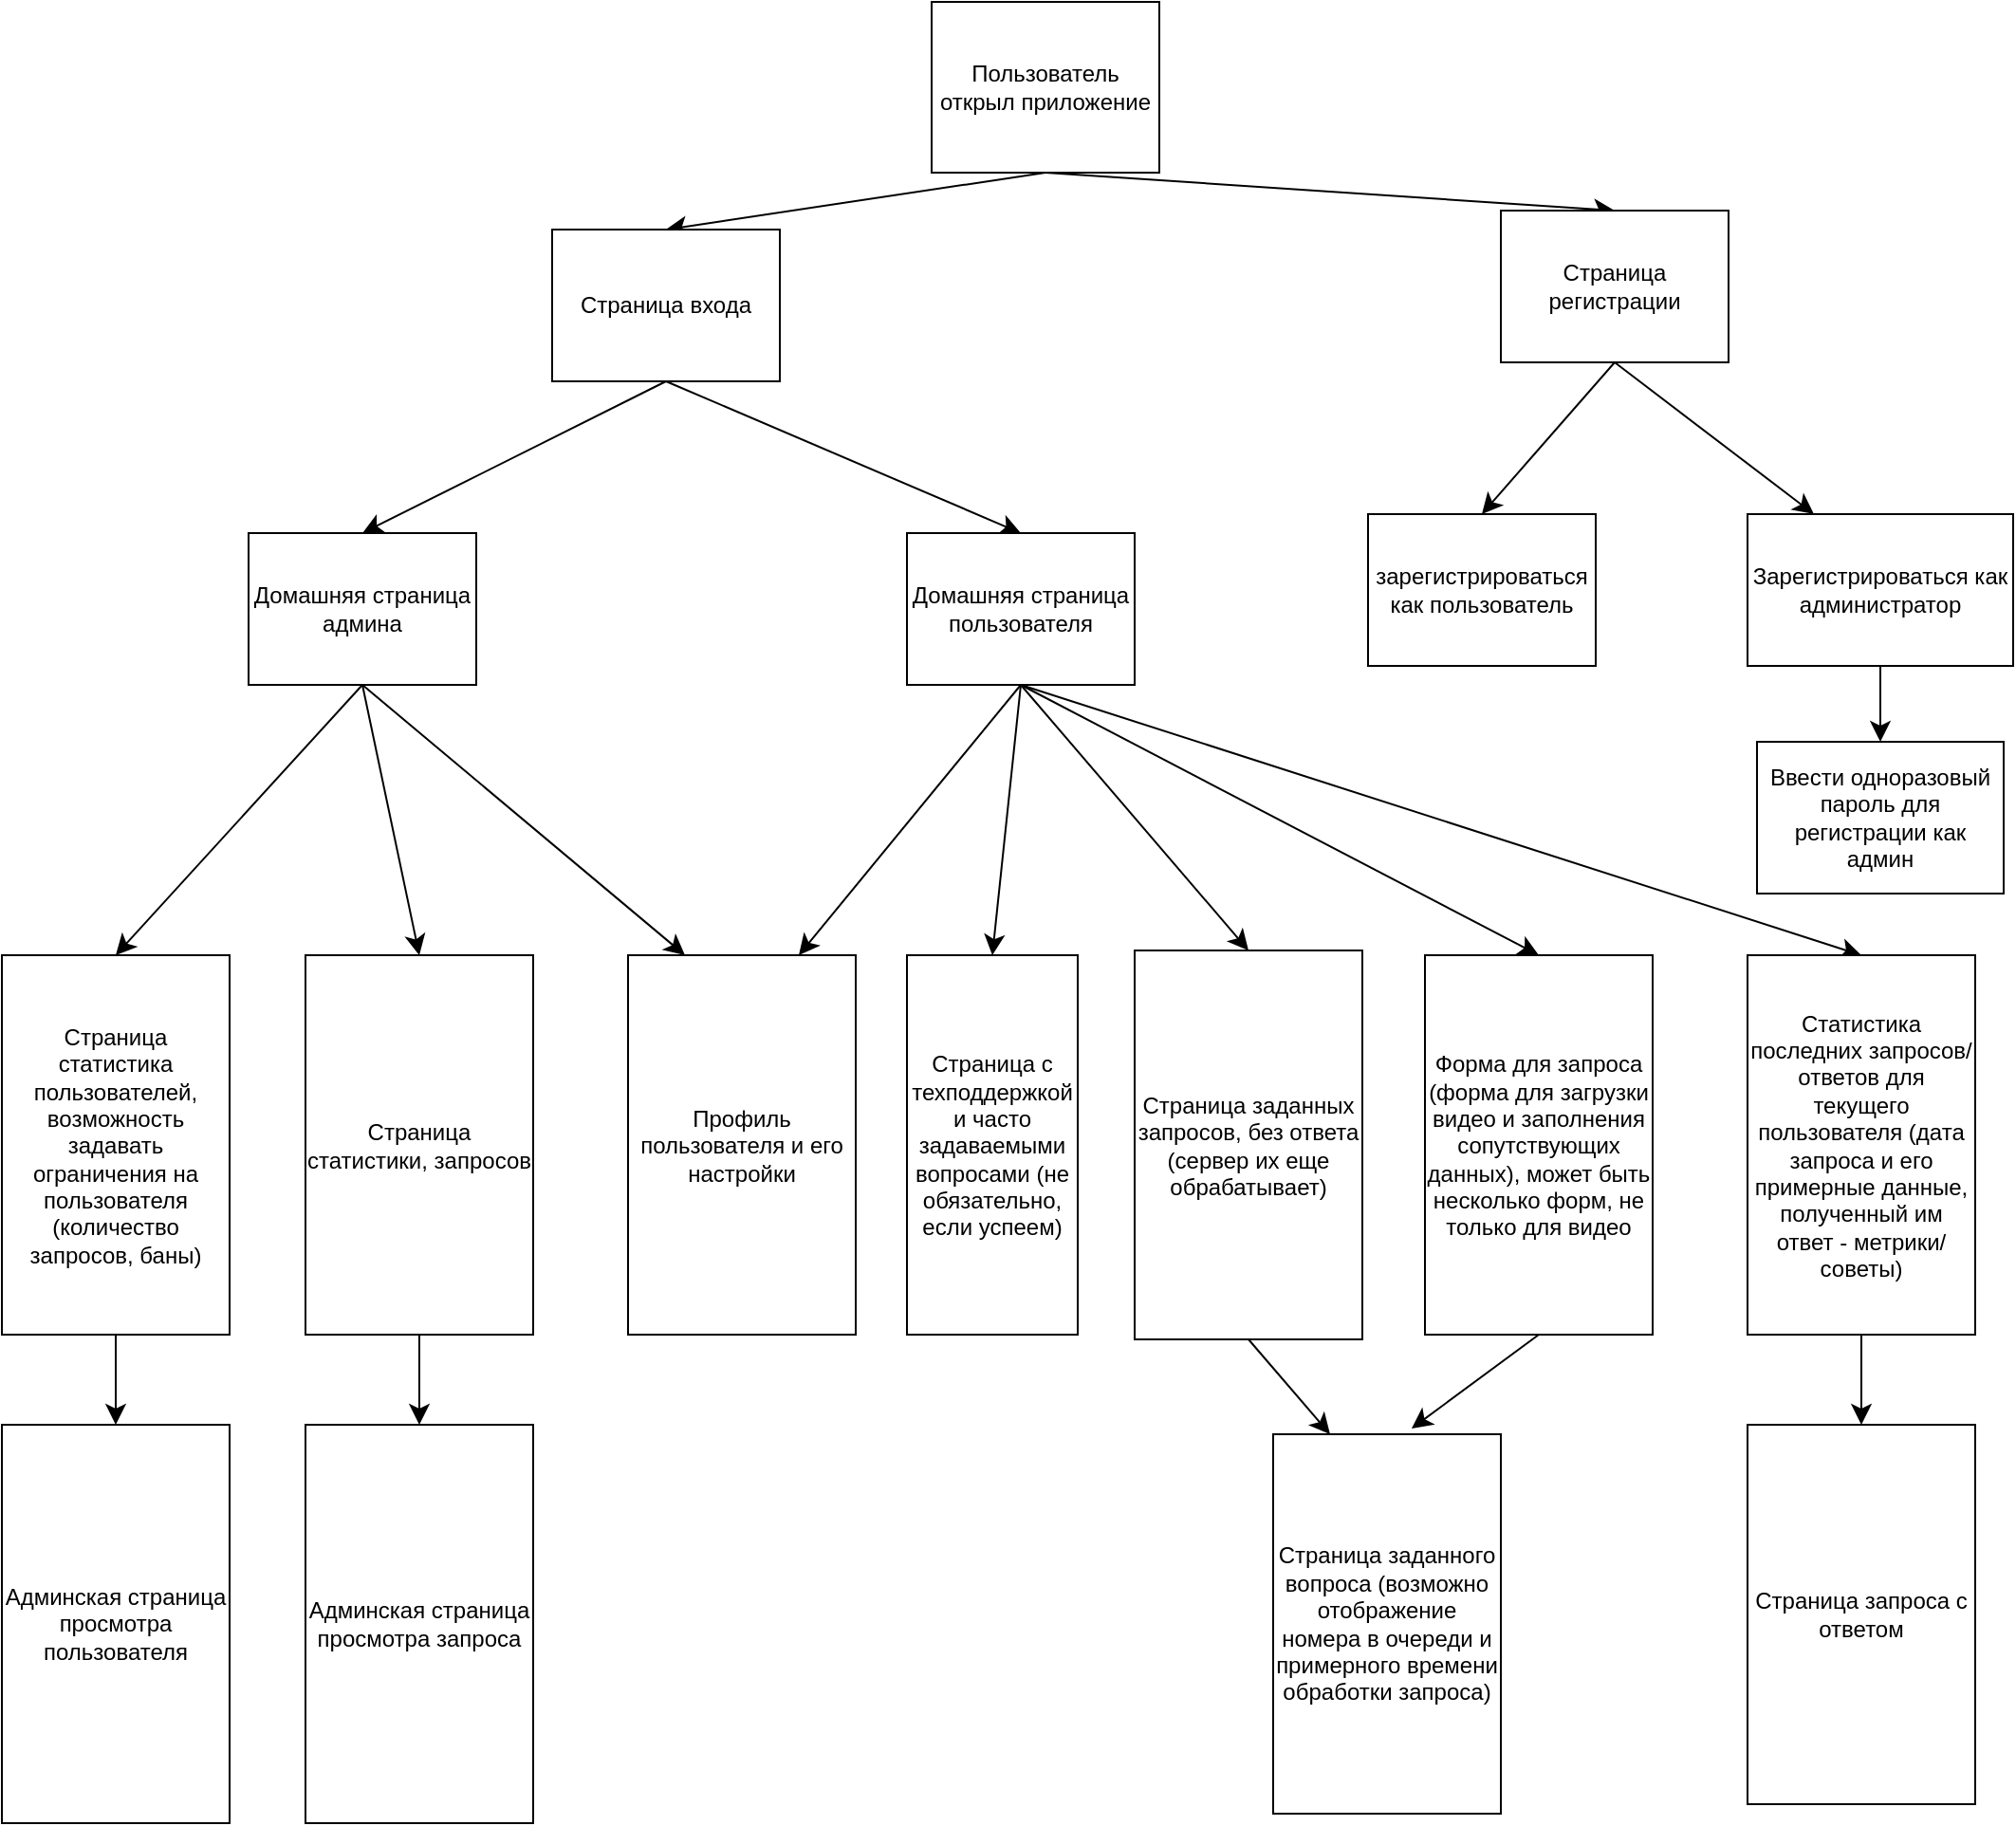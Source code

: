 <mxfile version="24.6.2" type="github">
  <diagram name="Page-1" id="YnxyAtIBWjg8Swuv8Vx-">
    <mxGraphModel dx="2501" dy="803" grid="1" gridSize="10" guides="1" tooltips="1" connect="1" arrows="1" fold="1" page="1" pageScale="1" pageWidth="827" pageHeight="1169" math="0" shadow="0">
      <root>
        <mxCell id="0" />
        <mxCell id="1" parent="0" />
        <mxCell id="MJ93Mp_es6rQtfnlEJ-h-4" style="edgeStyle=none;curved=1;rounded=0;orthogonalLoop=1;jettySize=auto;html=1;exitX=0.5;exitY=1;exitDx=0;exitDy=0;entryX=0.5;entryY=0;entryDx=0;entryDy=0;fontSize=12;startSize=8;endSize=8;" edge="1" parent="1" source="MJ93Mp_es6rQtfnlEJ-h-1" target="MJ93Mp_es6rQtfnlEJ-h-2">
          <mxGeometry relative="1" as="geometry" />
        </mxCell>
        <mxCell id="MJ93Mp_es6rQtfnlEJ-h-5" style="edgeStyle=none;curved=1;rounded=0;orthogonalLoop=1;jettySize=auto;html=1;exitX=0.5;exitY=1;exitDx=0;exitDy=0;entryX=0.5;entryY=0;entryDx=0;entryDy=0;fontSize=12;startSize=8;endSize=8;" edge="1" parent="1" source="MJ93Mp_es6rQtfnlEJ-h-1" target="MJ93Mp_es6rQtfnlEJ-h-3">
          <mxGeometry relative="1" as="geometry" />
        </mxCell>
        <mxCell id="MJ93Mp_es6rQtfnlEJ-h-1" value="Пользователь открыл приложение" style="rounded=0;whiteSpace=wrap;html=1;" vertex="1" parent="1">
          <mxGeometry x="400" y="40" width="120" height="90" as="geometry" />
        </mxCell>
        <mxCell id="MJ93Mp_es6rQtfnlEJ-h-12" style="edgeStyle=none;curved=1;rounded=0;orthogonalLoop=1;jettySize=auto;html=1;exitX=0.5;exitY=1;exitDx=0;exitDy=0;entryX=0.5;entryY=0;entryDx=0;entryDy=0;fontSize=12;startSize=8;endSize=8;" edge="1" parent="1" source="MJ93Mp_es6rQtfnlEJ-h-2" target="MJ93Mp_es6rQtfnlEJ-h-10">
          <mxGeometry relative="1" as="geometry" />
        </mxCell>
        <mxCell id="MJ93Mp_es6rQtfnlEJ-h-13" style="edgeStyle=none;curved=1;rounded=0;orthogonalLoop=1;jettySize=auto;html=1;exitX=0.5;exitY=1;exitDx=0;exitDy=0;entryX=0.5;entryY=0;entryDx=0;entryDy=0;fontSize=12;startSize=8;endSize=8;" edge="1" parent="1" source="MJ93Mp_es6rQtfnlEJ-h-2" target="MJ93Mp_es6rQtfnlEJ-h-11">
          <mxGeometry relative="1" as="geometry" />
        </mxCell>
        <mxCell id="MJ93Mp_es6rQtfnlEJ-h-2" value="Страница входа" style="rounded=0;whiteSpace=wrap;html=1;" vertex="1" parent="1">
          <mxGeometry x="200" y="160" width="120" height="80" as="geometry" />
        </mxCell>
        <mxCell id="MJ93Mp_es6rQtfnlEJ-h-8" style="edgeStyle=none;curved=1;rounded=0;orthogonalLoop=1;jettySize=auto;html=1;exitX=0.5;exitY=1;exitDx=0;exitDy=0;entryX=0.5;entryY=0;entryDx=0;entryDy=0;fontSize=12;startSize=8;endSize=8;" edge="1" parent="1" source="MJ93Mp_es6rQtfnlEJ-h-3" target="MJ93Mp_es6rQtfnlEJ-h-6">
          <mxGeometry relative="1" as="geometry" />
        </mxCell>
        <mxCell id="MJ93Mp_es6rQtfnlEJ-h-3" value="Страница регистрации" style="rounded=0;whiteSpace=wrap;html=1;" vertex="1" parent="1">
          <mxGeometry x="700" y="150" width="120" height="80" as="geometry" />
        </mxCell>
        <mxCell id="MJ93Mp_es6rQtfnlEJ-h-6" value="зарегистрироваться как пользователь" style="rounded=0;whiteSpace=wrap;html=1;" vertex="1" parent="1">
          <mxGeometry x="630" y="310" width="120" height="80" as="geometry" />
        </mxCell>
        <mxCell id="MJ93Mp_es6rQtfnlEJ-h-19" style="edgeStyle=none;curved=1;rounded=0;orthogonalLoop=1;jettySize=auto;html=1;exitX=0.5;exitY=1;exitDx=0;exitDy=0;entryX=0.5;entryY=0;entryDx=0;entryDy=0;fontSize=12;startSize=8;endSize=8;" edge="1" parent="1" source="MJ93Mp_es6rQtfnlEJ-h-7" target="MJ93Mp_es6rQtfnlEJ-h-18">
          <mxGeometry relative="1" as="geometry" />
        </mxCell>
        <mxCell id="MJ93Mp_es6rQtfnlEJ-h-7" value="Зарегистрироваться как администратор" style="rounded=0;whiteSpace=wrap;html=1;" vertex="1" parent="1">
          <mxGeometry x="830" y="310" width="140" height="80" as="geometry" />
        </mxCell>
        <mxCell id="MJ93Mp_es6rQtfnlEJ-h-9" style="edgeStyle=none;curved=1;rounded=0;orthogonalLoop=1;jettySize=auto;html=1;exitX=0.5;exitY=1;exitDx=0;exitDy=0;entryX=0.25;entryY=0;entryDx=0;entryDy=0;fontSize=12;startSize=8;endSize=8;" edge="1" parent="1" source="MJ93Mp_es6rQtfnlEJ-h-3" target="MJ93Mp_es6rQtfnlEJ-h-7">
          <mxGeometry relative="1" as="geometry" />
        </mxCell>
        <mxCell id="MJ93Mp_es6rQtfnlEJ-h-25" style="edgeStyle=none;curved=1;rounded=0;orthogonalLoop=1;jettySize=auto;html=1;exitX=0.5;exitY=1;exitDx=0;exitDy=0;entryX=0.25;entryY=0;entryDx=0;entryDy=0;fontSize=12;startSize=8;endSize=8;" edge="1" parent="1" source="MJ93Mp_es6rQtfnlEJ-h-10" target="MJ93Mp_es6rQtfnlEJ-h-20">
          <mxGeometry relative="1" as="geometry" />
        </mxCell>
        <mxCell id="MJ93Mp_es6rQtfnlEJ-h-27" style="edgeStyle=none;curved=1;rounded=0;orthogonalLoop=1;jettySize=auto;html=1;exitX=0.5;exitY=1;exitDx=0;exitDy=0;entryX=0.5;entryY=0;entryDx=0;entryDy=0;fontSize=12;startSize=8;endSize=8;" edge="1" parent="1" source="MJ93Mp_es6rQtfnlEJ-h-10" target="MJ93Mp_es6rQtfnlEJ-h-24">
          <mxGeometry relative="1" as="geometry" />
        </mxCell>
        <mxCell id="MJ93Mp_es6rQtfnlEJ-h-28" style="edgeStyle=none;curved=1;rounded=0;orthogonalLoop=1;jettySize=auto;html=1;exitX=0.5;exitY=1;exitDx=0;exitDy=0;entryX=0.5;entryY=0;entryDx=0;entryDy=0;fontSize=12;startSize=8;endSize=8;" edge="1" parent="1" source="MJ93Mp_es6rQtfnlEJ-h-10" target="MJ93Mp_es6rQtfnlEJ-h-26">
          <mxGeometry relative="1" as="geometry" />
        </mxCell>
        <mxCell id="MJ93Mp_es6rQtfnlEJ-h-10" value="Домашняя страница админа" style="rounded=0;whiteSpace=wrap;html=1;" vertex="1" parent="1">
          <mxGeometry x="40" y="320" width="120" height="80" as="geometry" />
        </mxCell>
        <mxCell id="MJ93Mp_es6rQtfnlEJ-h-16" style="edgeStyle=none;curved=1;rounded=0;orthogonalLoop=1;jettySize=auto;html=1;exitX=0.5;exitY=1;exitDx=0;exitDy=0;entryX=0.5;entryY=0;entryDx=0;entryDy=0;fontSize=12;startSize=8;endSize=8;" edge="1" parent="1" source="MJ93Mp_es6rQtfnlEJ-h-11" target="MJ93Mp_es6rQtfnlEJ-h-15">
          <mxGeometry relative="1" as="geometry" />
        </mxCell>
        <mxCell id="MJ93Mp_es6rQtfnlEJ-h-17" style="edgeStyle=none;curved=1;rounded=0;orthogonalLoop=1;jettySize=auto;html=1;exitX=0.5;exitY=1;exitDx=0;exitDy=0;entryX=0.5;entryY=0;entryDx=0;entryDy=0;fontSize=12;startSize=8;endSize=8;" edge="1" parent="1" source="MJ93Mp_es6rQtfnlEJ-h-11" target="MJ93Mp_es6rQtfnlEJ-h-14">
          <mxGeometry relative="1" as="geometry" />
        </mxCell>
        <mxCell id="MJ93Mp_es6rQtfnlEJ-h-21" style="edgeStyle=none;curved=1;rounded=0;orthogonalLoop=1;jettySize=auto;html=1;exitX=0.5;exitY=1;exitDx=0;exitDy=0;entryX=0.75;entryY=0;entryDx=0;entryDy=0;fontSize=12;startSize=8;endSize=8;" edge="1" parent="1" source="MJ93Mp_es6rQtfnlEJ-h-11" target="MJ93Mp_es6rQtfnlEJ-h-20">
          <mxGeometry relative="1" as="geometry" />
        </mxCell>
        <mxCell id="MJ93Mp_es6rQtfnlEJ-h-23" style="edgeStyle=none;curved=1;rounded=0;orthogonalLoop=1;jettySize=auto;html=1;exitX=0.5;exitY=1;exitDx=0;exitDy=0;entryX=0.5;entryY=0;entryDx=0;entryDy=0;fontSize=12;startSize=8;endSize=8;" edge="1" parent="1" source="MJ93Mp_es6rQtfnlEJ-h-11" target="MJ93Mp_es6rQtfnlEJ-h-22">
          <mxGeometry relative="1" as="geometry" />
        </mxCell>
        <mxCell id="MJ93Mp_es6rQtfnlEJ-h-29" style="edgeStyle=none;curved=1;rounded=0;orthogonalLoop=1;jettySize=auto;html=1;exitX=0.5;exitY=1;exitDx=0;exitDy=0;fontSize=12;startSize=8;endSize=8;entryX=0.5;entryY=0;entryDx=0;entryDy=0;" edge="1" parent="1" source="MJ93Mp_es6rQtfnlEJ-h-11" target="MJ93Mp_es6rQtfnlEJ-h-30">
          <mxGeometry relative="1" as="geometry">
            <mxPoint x="880" y="560" as="targetPoint" />
          </mxGeometry>
        </mxCell>
        <mxCell id="MJ93Mp_es6rQtfnlEJ-h-11" value="Домашняя страница пользователя" style="rounded=0;whiteSpace=wrap;html=1;" vertex="1" parent="1">
          <mxGeometry x="387" y="320" width="120" height="80" as="geometry" />
        </mxCell>
        <mxCell id="MJ93Mp_es6rQtfnlEJ-h-43" style="edgeStyle=none;curved=1;rounded=0;orthogonalLoop=1;jettySize=auto;html=1;exitX=0.5;exitY=1;exitDx=0;exitDy=0;entryX=0.5;entryY=0;entryDx=0;entryDy=0;fontSize=12;startSize=8;endSize=8;" edge="1" parent="1" source="MJ93Mp_es6rQtfnlEJ-h-14" target="MJ93Mp_es6rQtfnlEJ-h-42">
          <mxGeometry relative="1" as="geometry" />
        </mxCell>
        <mxCell id="MJ93Mp_es6rQtfnlEJ-h-14" value="&lt;div&gt;Статистика&lt;/div&gt;&lt;div&gt;последних запросов/ответов для текущего пользователя (дата запроса и его примерные данные, полученный им ответ - метрики/советы)&lt;/div&gt;" style="rounded=0;whiteSpace=wrap;html=1;" vertex="1" parent="1">
          <mxGeometry x="830" y="542.5" width="120" height="200" as="geometry" />
        </mxCell>
        <mxCell id="MJ93Mp_es6rQtfnlEJ-h-15" value="Форма для запроса (форма для загрузки видео и заполнения сопутствующих данных), может быть несколько форм, не только для видео" style="rounded=0;whiteSpace=wrap;html=1;" vertex="1" parent="1">
          <mxGeometry x="660" y="542.5" width="120" height="200" as="geometry" />
        </mxCell>
        <mxCell id="MJ93Mp_es6rQtfnlEJ-h-18" value="Ввести одноразовый пароль для регистрации как админ" style="rounded=0;whiteSpace=wrap;html=1;" vertex="1" parent="1">
          <mxGeometry x="835" y="430" width="130" height="80" as="geometry" />
        </mxCell>
        <mxCell id="MJ93Mp_es6rQtfnlEJ-h-20" value="Профиль пользователя и его настройки" style="rounded=0;whiteSpace=wrap;html=1;" vertex="1" parent="1">
          <mxGeometry x="240" y="542.5" width="120" height="200" as="geometry" />
        </mxCell>
        <mxCell id="MJ93Mp_es6rQtfnlEJ-h-22" value="Страница с техподдержкой и часто задаваемыми вопросами (не обязательно, если успеем)" style="rounded=0;whiteSpace=wrap;html=1;" vertex="1" parent="1">
          <mxGeometry x="387" y="542.5" width="90" height="200" as="geometry" />
        </mxCell>
        <mxCell id="MJ93Mp_es6rQtfnlEJ-h-36" style="edgeStyle=none;curved=1;rounded=0;orthogonalLoop=1;jettySize=auto;html=1;exitX=0.5;exitY=1;exitDx=0;exitDy=0;entryX=0.5;entryY=0;entryDx=0;entryDy=0;fontSize=12;startSize=8;endSize=8;" edge="1" parent="1" source="MJ93Mp_es6rQtfnlEJ-h-24" target="MJ93Mp_es6rQtfnlEJ-h-35">
          <mxGeometry relative="1" as="geometry" />
        </mxCell>
        <mxCell id="MJ93Mp_es6rQtfnlEJ-h-24" value="Страница статистики, запросов" style="rounded=0;whiteSpace=wrap;html=1;" vertex="1" parent="1">
          <mxGeometry x="70" y="542.5" width="120" height="200" as="geometry" />
        </mxCell>
        <mxCell id="MJ93Mp_es6rQtfnlEJ-h-26" value="&lt;div&gt;Страница статистика пользователей, возможность задавать ограничения на пользователя&lt;/div&gt;&lt;div&gt;(количество запросов, баны)&lt;br&gt;&lt;/div&gt;" style="rounded=0;whiteSpace=wrap;html=1;" vertex="1" parent="1">
          <mxGeometry x="-90" y="542.5" width="120" height="200" as="geometry" />
        </mxCell>
        <mxCell id="MJ93Mp_es6rQtfnlEJ-h-39" style="edgeStyle=none;curved=1;rounded=0;orthogonalLoop=1;jettySize=auto;html=1;exitX=0.5;exitY=1;exitDx=0;exitDy=0;entryX=0.25;entryY=0;entryDx=0;entryDy=0;fontSize=12;startSize=8;endSize=8;" edge="1" parent="1" source="MJ93Mp_es6rQtfnlEJ-h-30" target="MJ93Mp_es6rQtfnlEJ-h-37">
          <mxGeometry relative="1" as="geometry" />
        </mxCell>
        <mxCell id="MJ93Mp_es6rQtfnlEJ-h-30" value="Страница заданных запросов, без ответа (сервер их еще обрабатывает) " style="rounded=0;whiteSpace=wrap;html=1;" vertex="1" parent="1">
          <mxGeometry x="507" y="540" width="120" height="205" as="geometry" />
        </mxCell>
        <mxCell id="MJ93Mp_es6rQtfnlEJ-h-32" style="edgeStyle=none;curved=1;rounded=0;orthogonalLoop=1;jettySize=auto;html=1;exitX=0.5;exitY=1;exitDx=0;exitDy=0;fontSize=12;startSize=8;endSize=8;" edge="1" parent="1" source="MJ93Mp_es6rQtfnlEJ-h-30" target="MJ93Mp_es6rQtfnlEJ-h-30">
          <mxGeometry relative="1" as="geometry" />
        </mxCell>
        <mxCell id="MJ93Mp_es6rQtfnlEJ-h-33" value="Админская страница просмотра пользователя" style="rounded=0;whiteSpace=wrap;html=1;" vertex="1" parent="1">
          <mxGeometry x="-90" y="790" width="120" height="210" as="geometry" />
        </mxCell>
        <mxCell id="MJ93Mp_es6rQtfnlEJ-h-34" style="edgeStyle=none;curved=1;rounded=0;orthogonalLoop=1;jettySize=auto;html=1;exitX=0.5;exitY=1;exitDx=0;exitDy=0;fontSize=12;startSize=8;endSize=8;entryX=0.5;entryY=0;entryDx=0;entryDy=0;" edge="1" parent="1" source="MJ93Mp_es6rQtfnlEJ-h-26" target="MJ93Mp_es6rQtfnlEJ-h-33">
          <mxGeometry relative="1" as="geometry">
            <mxPoint x="-80" y="782.5" as="targetPoint" />
          </mxGeometry>
        </mxCell>
        <mxCell id="MJ93Mp_es6rQtfnlEJ-h-35" value="Админская страница просмотра запроса" style="rounded=0;whiteSpace=wrap;html=1;" vertex="1" parent="1">
          <mxGeometry x="70" y="790" width="120" height="210" as="geometry" />
        </mxCell>
        <mxCell id="MJ93Mp_es6rQtfnlEJ-h-37" value="Страница заданного вопроса (возможно отображение номера в очереди и примерного времени обработки запроса)" style="rounded=0;whiteSpace=wrap;html=1;" vertex="1" parent="1">
          <mxGeometry x="580" y="795" width="120" height="200" as="geometry" />
        </mxCell>
        <mxCell id="MJ93Mp_es6rQtfnlEJ-h-41" style="edgeStyle=none;curved=1;rounded=0;orthogonalLoop=1;jettySize=auto;html=1;exitX=0.5;exitY=1;exitDx=0;exitDy=0;entryX=0.608;entryY=-0.015;entryDx=0;entryDy=0;entryPerimeter=0;fontSize=12;startSize=8;endSize=8;" edge="1" parent="1" source="MJ93Mp_es6rQtfnlEJ-h-15" target="MJ93Mp_es6rQtfnlEJ-h-37">
          <mxGeometry relative="1" as="geometry" />
        </mxCell>
        <mxCell id="MJ93Mp_es6rQtfnlEJ-h-42" value="Страница запроса с ответом" style="rounded=0;whiteSpace=wrap;html=1;" vertex="1" parent="1">
          <mxGeometry x="830" y="790" width="120" height="200" as="geometry" />
        </mxCell>
      </root>
    </mxGraphModel>
  </diagram>
</mxfile>
